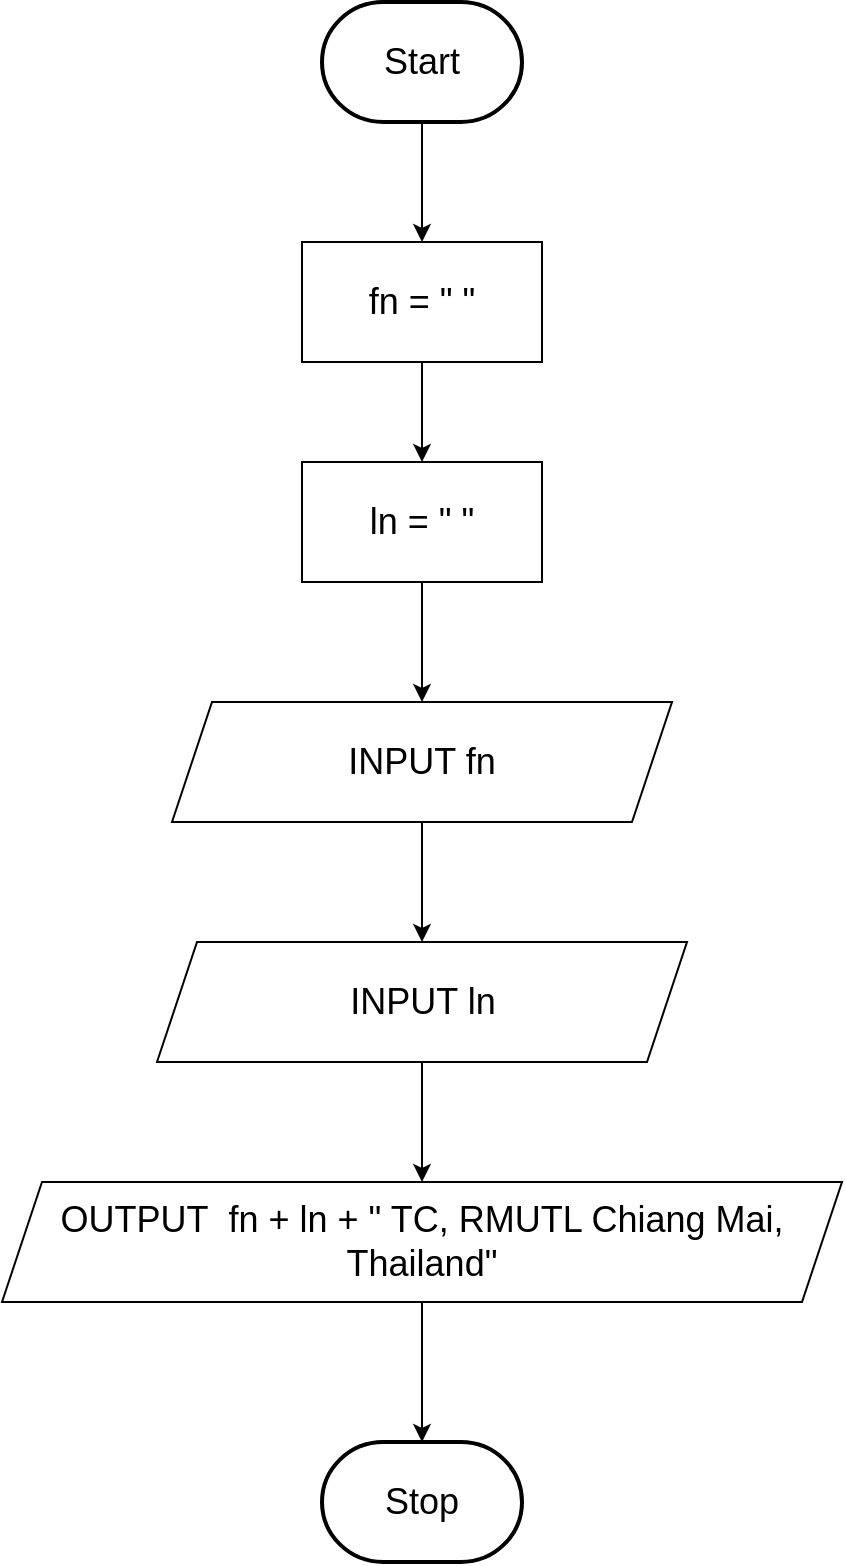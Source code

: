<mxfile version="21.1.2" type="device">
  <diagram name="Page-1" id="odg-AR6LC2lA5SCZOL1r">
    <mxGraphModel dx="2590" dy="1518" grid="1" gridSize="10" guides="1" tooltips="1" connect="1" arrows="1" fold="1" page="1" pageScale="1" pageWidth="1700" pageHeight="1100" math="0" shadow="0">
      <root>
        <mxCell id="0" />
        <mxCell id="1" parent="0" />
        <mxCell id="soIn2TEtsZu9Liav-SbZ-1" value="Start" style="strokeWidth=2;html=1;shape=mxgraph.flowchart.terminator;whiteSpace=wrap;fontSize=18;" vertex="1" parent="1">
          <mxGeometry x="770" y="170" width="100" height="60" as="geometry" />
        </mxCell>
        <mxCell id="soIn2TEtsZu9Liav-SbZ-2" value="Stop" style="strokeWidth=2;html=1;shape=mxgraph.flowchart.terminator;whiteSpace=wrap;fontSize=18;" vertex="1" parent="1">
          <mxGeometry x="770" y="890" width="100" height="60" as="geometry" />
        </mxCell>
        <mxCell id="soIn2TEtsZu9Liav-SbZ-13" value="" style="edgeStyle=orthogonalEdgeStyle;rounded=0;orthogonalLoop=1;jettySize=auto;html=1;" edge="1" parent="1" source="soIn2TEtsZu9Liav-SbZ-3" target="soIn2TEtsZu9Liav-SbZ-4">
          <mxGeometry relative="1" as="geometry" />
        </mxCell>
        <mxCell id="soIn2TEtsZu9Liav-SbZ-3" value="INPUT fn" style="shape=parallelogram;perimeter=parallelogramPerimeter;whiteSpace=wrap;html=1;fixedSize=1;fontSize=18;" vertex="1" parent="1">
          <mxGeometry x="695" y="520" width="250" height="60" as="geometry" />
        </mxCell>
        <mxCell id="soIn2TEtsZu9Liav-SbZ-14" value="" style="edgeStyle=orthogonalEdgeStyle;rounded=0;orthogonalLoop=1;jettySize=auto;html=1;" edge="1" parent="1" source="soIn2TEtsZu9Liav-SbZ-4" target="soIn2TEtsZu9Liav-SbZ-6">
          <mxGeometry relative="1" as="geometry" />
        </mxCell>
        <mxCell id="soIn2TEtsZu9Liav-SbZ-4" value="INPUT ln" style="shape=parallelogram;perimeter=parallelogramPerimeter;whiteSpace=wrap;html=1;fixedSize=1;fontSize=18;" vertex="1" parent="1">
          <mxGeometry x="687.5" y="640" width="265" height="60" as="geometry" />
        </mxCell>
        <mxCell id="soIn2TEtsZu9Liav-SbZ-15" value="" style="edgeStyle=orthogonalEdgeStyle;rounded=0;orthogonalLoop=1;jettySize=auto;html=1;" edge="1" parent="1" source="soIn2TEtsZu9Liav-SbZ-6" target="soIn2TEtsZu9Liav-SbZ-2">
          <mxGeometry relative="1" as="geometry" />
        </mxCell>
        <mxCell id="soIn2TEtsZu9Liav-SbZ-6" value="&lt;font style=&quot;font-size: 18px;&quot;&gt;OUTPUT&amp;nbsp; fn + ln + &quot; TC, RMUTL Chiang Mai, Thailand&quot;&lt;/font&gt;" style="shape=parallelogram;perimeter=parallelogramPerimeter;whiteSpace=wrap;html=1;fixedSize=1;fontSize=18;" vertex="1" parent="1">
          <mxGeometry x="610" y="760" width="420" height="60" as="geometry" />
        </mxCell>
        <mxCell id="soIn2TEtsZu9Liav-SbZ-7" value="fn = &quot; &quot;" style="rounded=0;whiteSpace=wrap;html=1;fontSize=18;" vertex="1" parent="1">
          <mxGeometry x="760" y="290" width="120" height="60" as="geometry" />
        </mxCell>
        <mxCell id="soIn2TEtsZu9Liav-SbZ-8" value="ln = &quot; &quot;" style="rounded=0;whiteSpace=wrap;html=1;fontSize=18;" vertex="1" parent="1">
          <mxGeometry x="760" y="400" width="120" height="60" as="geometry" />
        </mxCell>
        <mxCell id="soIn2TEtsZu9Liav-SbZ-9" value="" style="endArrow=classic;html=1;rounded=0;entryX=0.5;entryY=0;entryDx=0;entryDy=0;exitX=0.5;exitY=1;exitDx=0;exitDy=0;exitPerimeter=0;" edge="1" parent="1" source="soIn2TEtsZu9Liav-SbZ-1" target="soIn2TEtsZu9Liav-SbZ-7">
          <mxGeometry width="50" height="50" relative="1" as="geometry">
            <mxPoint x="500" y="570" as="sourcePoint" />
            <mxPoint x="550" y="520" as="targetPoint" />
          </mxGeometry>
        </mxCell>
        <mxCell id="soIn2TEtsZu9Liav-SbZ-10" value="" style="endArrow=classic;html=1;rounded=0;entryX=0.5;entryY=0;entryDx=0;entryDy=0;exitX=0.5;exitY=1;exitDx=0;exitDy=0;" edge="1" parent="1" source="soIn2TEtsZu9Liav-SbZ-7" target="soIn2TEtsZu9Liav-SbZ-8">
          <mxGeometry width="50" height="50" relative="1" as="geometry">
            <mxPoint x="610" y="600" as="sourcePoint" />
            <mxPoint x="660" y="550" as="targetPoint" />
          </mxGeometry>
        </mxCell>
        <mxCell id="soIn2TEtsZu9Liav-SbZ-11" value="" style="endArrow=classic;html=1;rounded=0;entryX=0.5;entryY=0;entryDx=0;entryDy=0;exitX=0.5;exitY=1;exitDx=0;exitDy=0;" edge="1" parent="1" source="soIn2TEtsZu9Liav-SbZ-8" target="soIn2TEtsZu9Liav-SbZ-3">
          <mxGeometry width="50" height="50" relative="1" as="geometry">
            <mxPoint x="650" y="700" as="sourcePoint" />
            <mxPoint x="700" y="650" as="targetPoint" />
          </mxGeometry>
        </mxCell>
      </root>
    </mxGraphModel>
  </diagram>
</mxfile>
